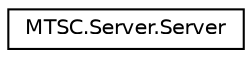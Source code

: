 digraph "Graphical Class Hierarchy"
{
 // LATEX_PDF_SIZE
  edge [fontname="Helvetica",fontsize="10",labelfontname="Helvetica",labelfontsize="10"];
  node [fontname="Helvetica",fontsize="10",shape=record];
  rankdir="LR";
  Node0 [label="MTSC.Server.Server",height=0.2,width=0.4,color="black", fillcolor="white", style="filled",URL="$d3/d7e/class_m_t_s_c_1_1_server_1_1_server.html",tooltip="Basic server class to handle TCP connections."];
}
